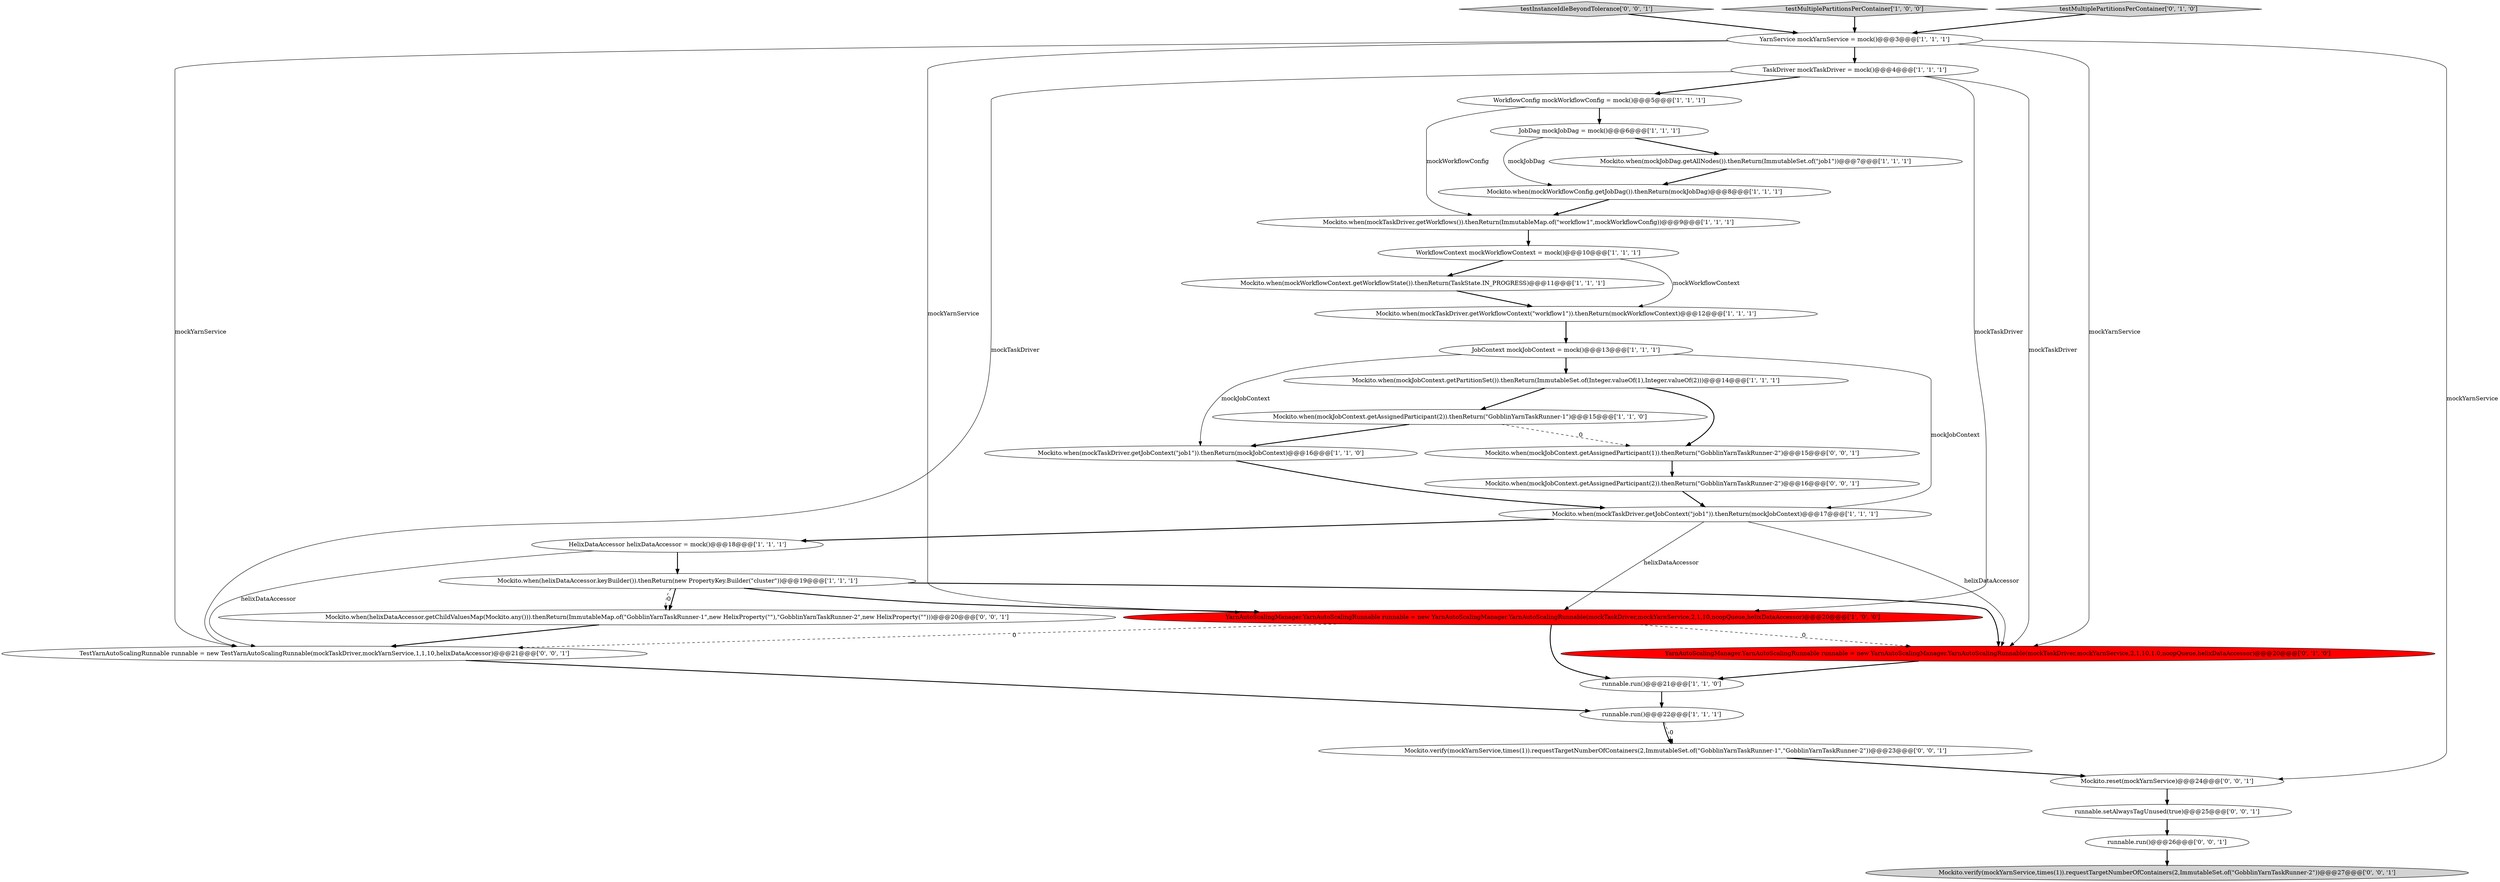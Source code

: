 digraph {
22 [style = filled, label = "YarnAutoScalingManager.YarnAutoScalingRunnable runnable = new YarnAutoScalingManager.YarnAutoScalingRunnable(mockTaskDriver,mockYarnService,2,1,10,1.0,noopQueue,helixDataAccessor)@@@20@@@['0', '1', '0']", fillcolor = red, shape = ellipse image = "AAA1AAABBB2BBB"];
14 [style = filled, label = "Mockito.when(mockTaskDriver.getWorkflowContext(\"workflow1\")).thenReturn(mockWorkflowContext)@@@12@@@['1', '1', '1']", fillcolor = white, shape = ellipse image = "AAA0AAABBB1BBB"];
10 [style = filled, label = "JobDag mockJobDag = mock()@@@6@@@['1', '1', '1']", fillcolor = white, shape = ellipse image = "AAA0AAABBB1BBB"];
32 [style = filled, label = "Mockito.verify(mockYarnService,times(1)).requestTargetNumberOfContainers(2,ImmutableSet.of(\"GobblinYarnTaskRunner-1\",\"GobblinYarnTaskRunner-2\"))@@@23@@@['0', '0', '1']", fillcolor = white, shape = ellipse image = "AAA0AAABBB3BBB"];
17 [style = filled, label = "Mockito.when(mockTaskDriver.getJobContext(\"job1\")).thenReturn(mockJobContext)@@@16@@@['1', '1', '0']", fillcolor = white, shape = ellipse image = "AAA0AAABBB1BBB"];
28 [style = filled, label = "runnable.run()@@@26@@@['0', '0', '1']", fillcolor = white, shape = ellipse image = "AAA0AAABBB3BBB"];
13 [style = filled, label = "runnable.run()@@@22@@@['1', '1', '1']", fillcolor = white, shape = ellipse image = "AAA0AAABBB1BBB"];
4 [style = filled, label = "Mockito.when(mockTaskDriver.getWorkflows()).thenReturn(ImmutableMap.of(\"workflow1\",mockWorkflowConfig))@@@9@@@['1', '1', '1']", fillcolor = white, shape = ellipse image = "AAA0AAABBB1BBB"];
25 [style = filled, label = "testInstanceIdleBeyondTolerance['0', '0', '1']", fillcolor = lightgray, shape = diamond image = "AAA0AAABBB3BBB"];
26 [style = filled, label = "Mockito.when(helixDataAccessor.getChildValuesMap(Mockito.any())).thenReturn(ImmutableMap.of(\"GobblinYarnTaskRunner-1\",new HelixProperty(\"\"),\"GobblinYarnTaskRunner-2\",new HelixProperty(\"\")))@@@20@@@['0', '0', '1']", fillcolor = white, shape = ellipse image = "AAA0AAABBB3BBB"];
8 [style = filled, label = "YarnAutoScalingManager.YarnAutoScalingRunnable runnable = new YarnAutoScalingManager.YarnAutoScalingRunnable(mockTaskDriver,mockYarnService,2,1,10,noopQueue,helixDataAccessor)@@@20@@@['1', '0', '0']", fillcolor = red, shape = ellipse image = "AAA1AAABBB1BBB"];
29 [style = filled, label = "runnable.setAlwaysTagUnused(true)@@@25@@@['0', '0', '1']", fillcolor = white, shape = ellipse image = "AAA0AAABBB3BBB"];
20 [style = filled, label = "Mockito.when(mockWorkflowContext.getWorkflowState()).thenReturn(TaskState.IN_PROGRESS)@@@11@@@['1', '1', '1']", fillcolor = white, shape = ellipse image = "AAA0AAABBB1BBB"];
12 [style = filled, label = "Mockito.when(helixDataAccessor.keyBuilder()).thenReturn(new PropertyKey.Builder(\"cluster\"))@@@19@@@['1', '1', '1']", fillcolor = white, shape = ellipse image = "AAA0AAABBB1BBB"];
18 [style = filled, label = "Mockito.when(mockJobContext.getPartitionSet()).thenReturn(ImmutableSet.of(Integer.valueOf(1),Integer.valueOf(2)))@@@14@@@['1', '1', '1']", fillcolor = white, shape = ellipse image = "AAA0AAABBB1BBB"];
15 [style = filled, label = "Mockito.when(mockJobDag.getAllNodes()).thenReturn(ImmutableSet.of(\"job1\"))@@@7@@@['1', '1', '1']", fillcolor = white, shape = ellipse image = "AAA0AAABBB1BBB"];
27 [style = filled, label = "Mockito.when(mockJobContext.getAssignedParticipant(2)).thenReturn(\"GobblinYarnTaskRunner-2\")@@@16@@@['0', '0', '1']", fillcolor = white, shape = ellipse image = "AAA0AAABBB3BBB"];
6 [style = filled, label = "testMultiplePartitionsPerContainer['1', '0', '0']", fillcolor = lightgray, shape = diamond image = "AAA0AAABBB1BBB"];
9 [style = filled, label = "runnable.run()@@@21@@@['1', '1', '0']", fillcolor = white, shape = ellipse image = "AAA0AAABBB1BBB"];
5 [style = filled, label = "WorkflowContext mockWorkflowContext = mock()@@@10@@@['1', '1', '1']", fillcolor = white, shape = ellipse image = "AAA0AAABBB1BBB"];
19 [style = filled, label = "WorkflowConfig mockWorkflowConfig = mock()@@@5@@@['1', '1', '1']", fillcolor = white, shape = ellipse image = "AAA0AAABBB1BBB"];
21 [style = filled, label = "testMultiplePartitionsPerContainer['0', '1', '0']", fillcolor = lightgray, shape = diamond image = "AAA0AAABBB2BBB"];
3 [style = filled, label = "Mockito.when(mockTaskDriver.getJobContext(\"job1\")).thenReturn(mockJobContext)@@@17@@@['1', '1', '1']", fillcolor = white, shape = ellipse image = "AAA0AAABBB1BBB"];
24 [style = filled, label = "Mockito.when(mockJobContext.getAssignedParticipant(1)).thenReturn(\"GobblinYarnTaskRunner-2\")@@@15@@@['0', '0', '1']", fillcolor = white, shape = ellipse image = "AAA0AAABBB3BBB"];
1 [style = filled, label = "YarnService mockYarnService = mock()@@@3@@@['1', '1', '1']", fillcolor = white, shape = ellipse image = "AAA0AAABBB1BBB"];
2 [style = filled, label = "Mockito.when(mockJobContext.getAssignedParticipant(2)).thenReturn(\"GobblinYarnTaskRunner-1\")@@@15@@@['1', '1', '0']", fillcolor = white, shape = ellipse image = "AAA0AAABBB1BBB"];
30 [style = filled, label = "Mockito.reset(mockYarnService)@@@24@@@['0', '0', '1']", fillcolor = white, shape = ellipse image = "AAA0AAABBB3BBB"];
31 [style = filled, label = "TestYarnAutoScalingRunnable runnable = new TestYarnAutoScalingRunnable(mockTaskDriver,mockYarnService,1,1,10,helixDataAccessor)@@@21@@@['0', '0', '1']", fillcolor = white, shape = ellipse image = "AAA0AAABBB3BBB"];
7 [style = filled, label = "HelixDataAccessor helixDataAccessor = mock()@@@18@@@['1', '1', '1']", fillcolor = white, shape = ellipse image = "AAA0AAABBB1BBB"];
0 [style = filled, label = "Mockito.when(mockWorkflowConfig.getJobDag()).thenReturn(mockJobDag)@@@8@@@['1', '1', '1']", fillcolor = white, shape = ellipse image = "AAA0AAABBB1BBB"];
11 [style = filled, label = "TaskDriver mockTaskDriver = mock()@@@4@@@['1', '1', '1']", fillcolor = white, shape = ellipse image = "AAA0AAABBB1BBB"];
16 [style = filled, label = "JobContext mockJobContext = mock()@@@13@@@['1', '1', '1']", fillcolor = white, shape = ellipse image = "AAA0AAABBB1BBB"];
23 [style = filled, label = "Mockito.verify(mockYarnService,times(1)).requestTargetNumberOfContainers(2,ImmutableSet.of(\"GobblinYarnTaskRunner-2\"))@@@27@@@['0', '0', '1']", fillcolor = lightgray, shape = ellipse image = "AAA0AAABBB3BBB"];
2->17 [style = bold, label=""];
14->16 [style = bold, label=""];
3->8 [style = solid, label="helixDataAccessor"];
18->24 [style = bold, label=""];
16->18 [style = bold, label=""];
13->32 [style = bold, label=""];
25->1 [style = bold, label=""];
10->15 [style = bold, label=""];
5->20 [style = bold, label=""];
7->12 [style = bold, label=""];
31->13 [style = bold, label=""];
1->30 [style = solid, label="mockYarnService"];
22->9 [style = bold, label=""];
27->3 [style = bold, label=""];
11->22 [style = solid, label="mockTaskDriver"];
19->10 [style = bold, label=""];
20->14 [style = bold, label=""];
1->22 [style = solid, label="mockYarnService"];
12->26 [style = bold, label=""];
11->19 [style = bold, label=""];
18->2 [style = bold, label=""];
32->30 [style = bold, label=""];
1->8 [style = solid, label="mockYarnService"];
30->29 [style = bold, label=""];
1->11 [style = bold, label=""];
13->32 [style = dashed, label="0"];
29->28 [style = bold, label=""];
12->26 [style = dashed, label="0"];
19->4 [style = solid, label="mockWorkflowConfig"];
6->1 [style = bold, label=""];
11->31 [style = solid, label="mockTaskDriver"];
8->22 [style = dashed, label="0"];
26->31 [style = bold, label=""];
11->8 [style = solid, label="mockTaskDriver"];
3->22 [style = solid, label="helixDataAccessor"];
3->7 [style = bold, label=""];
16->3 [style = solid, label="mockJobContext"];
0->4 [style = bold, label=""];
28->23 [style = bold, label=""];
12->8 [style = bold, label=""];
16->17 [style = solid, label="mockJobContext"];
15->0 [style = bold, label=""];
21->1 [style = bold, label=""];
8->9 [style = bold, label=""];
17->3 [style = bold, label=""];
7->31 [style = solid, label="helixDataAccessor"];
2->24 [style = dashed, label="0"];
5->14 [style = solid, label="mockWorkflowContext"];
8->31 [style = dashed, label="0"];
10->0 [style = solid, label="mockJobDag"];
4->5 [style = bold, label=""];
24->27 [style = bold, label=""];
1->31 [style = solid, label="mockYarnService"];
12->22 [style = bold, label=""];
9->13 [style = bold, label=""];
}

